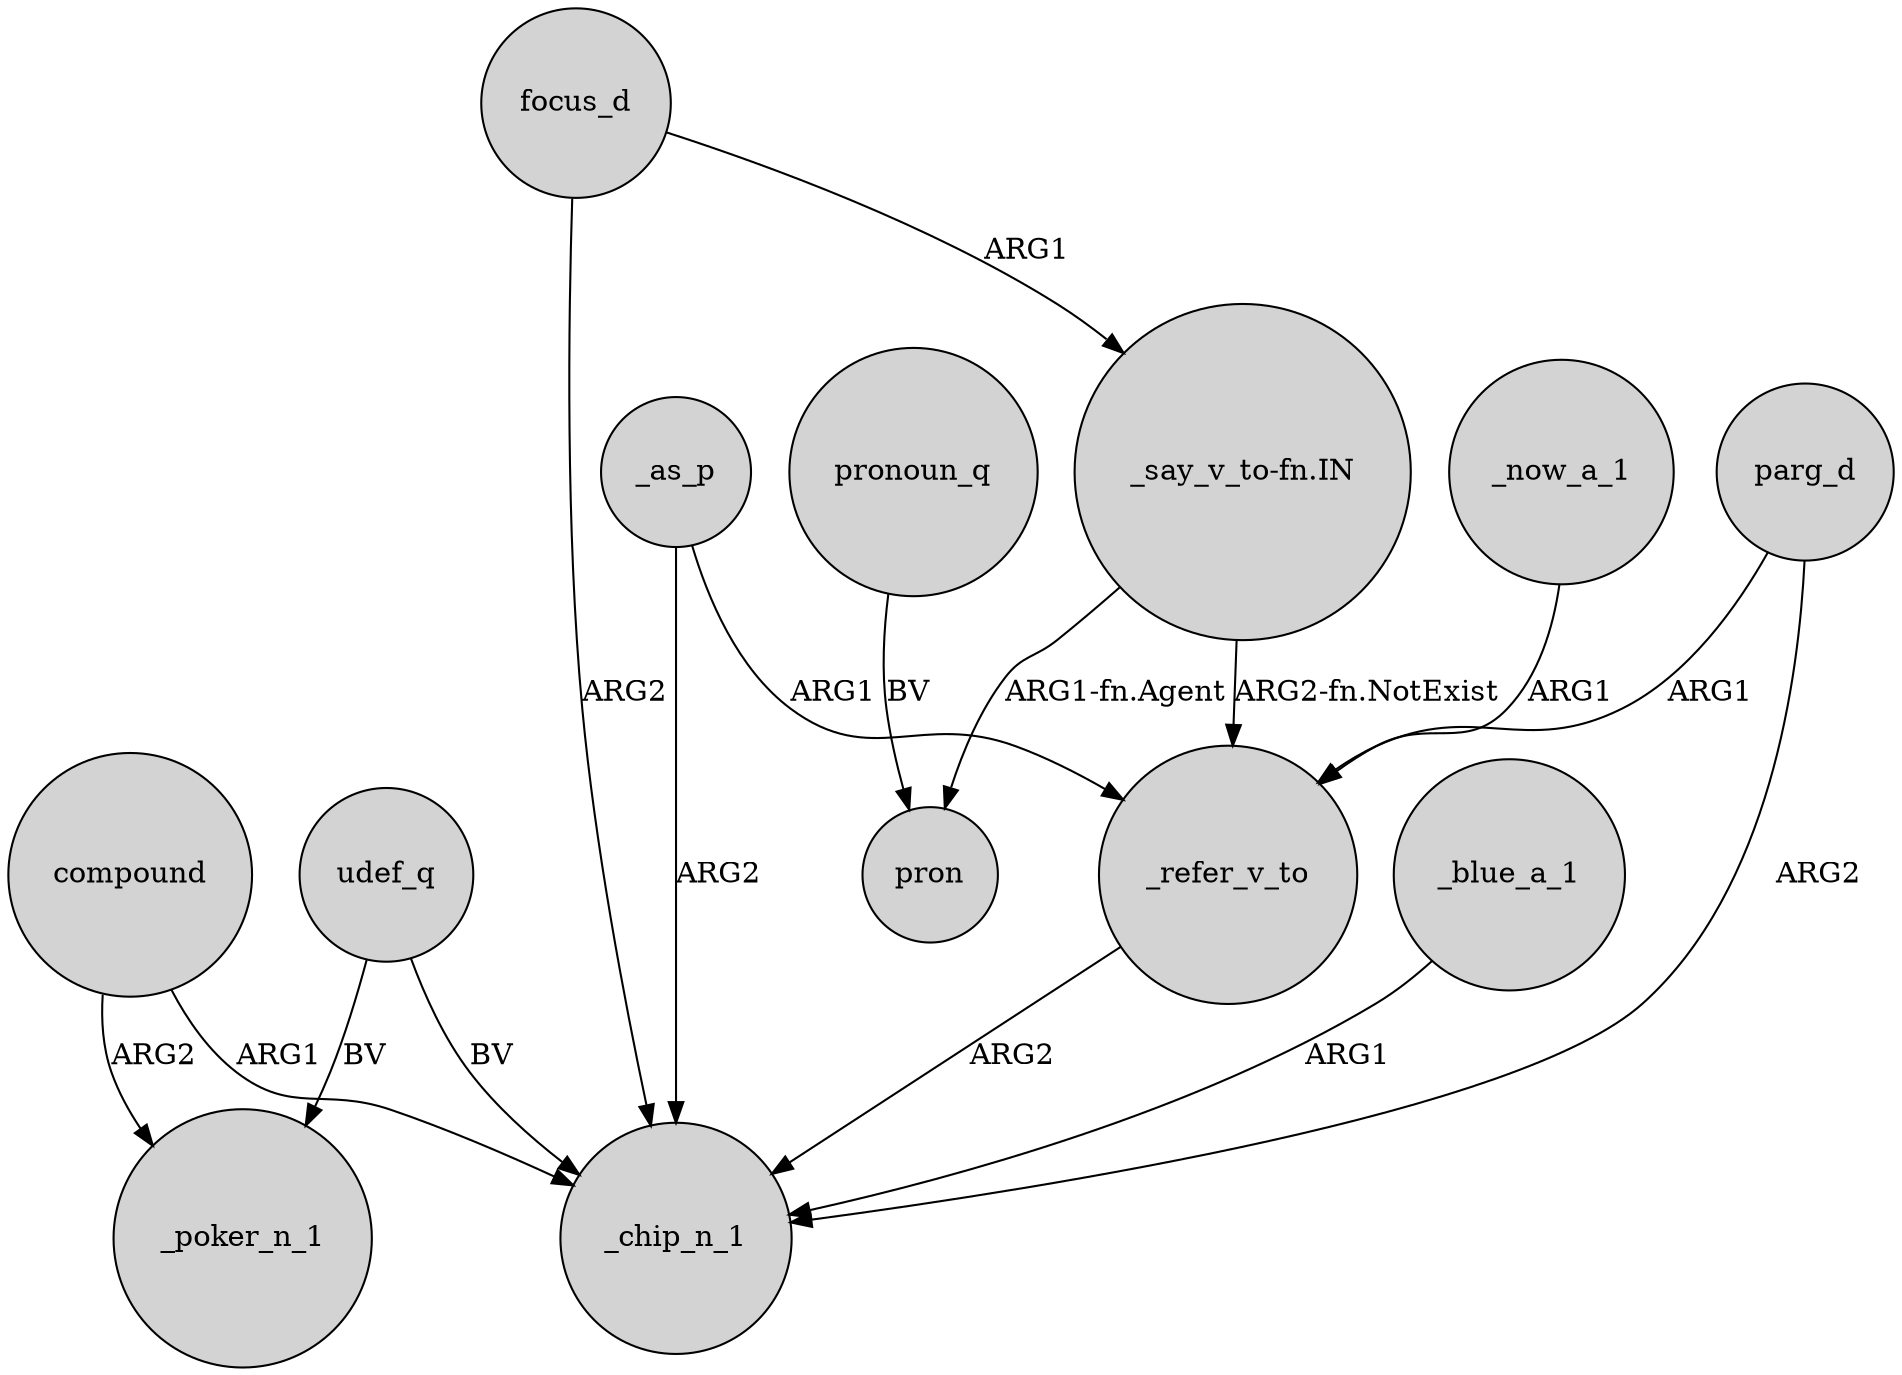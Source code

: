 digraph {
	node [shape=circle style=filled]
	udef_q -> _chip_n_1 [label=BV]
	parg_d -> _chip_n_1 [label=ARG2]
	compound -> _chip_n_1 [label=ARG1]
	parg_d -> _refer_v_to [label=ARG1]
	_as_p -> _refer_v_to [label=ARG1]
	"_say_v_to-fn.IN" -> _refer_v_to [label="ARG2-fn.NotExist"]
	_refer_v_to -> _chip_n_1 [label=ARG2]
	compound -> _poker_n_1 [label=ARG2]
	_as_p -> _chip_n_1 [label=ARG2]
	focus_d -> _chip_n_1 [label=ARG2]
	udef_q -> _poker_n_1 [label=BV]
	_now_a_1 -> _refer_v_to [label=ARG1]
	_blue_a_1 -> _chip_n_1 [label=ARG1]
	focus_d -> "_say_v_to-fn.IN" [label=ARG1]
	"_say_v_to-fn.IN" -> pron [label="ARG1-fn.Agent"]
	pronoun_q -> pron [label=BV]
}
